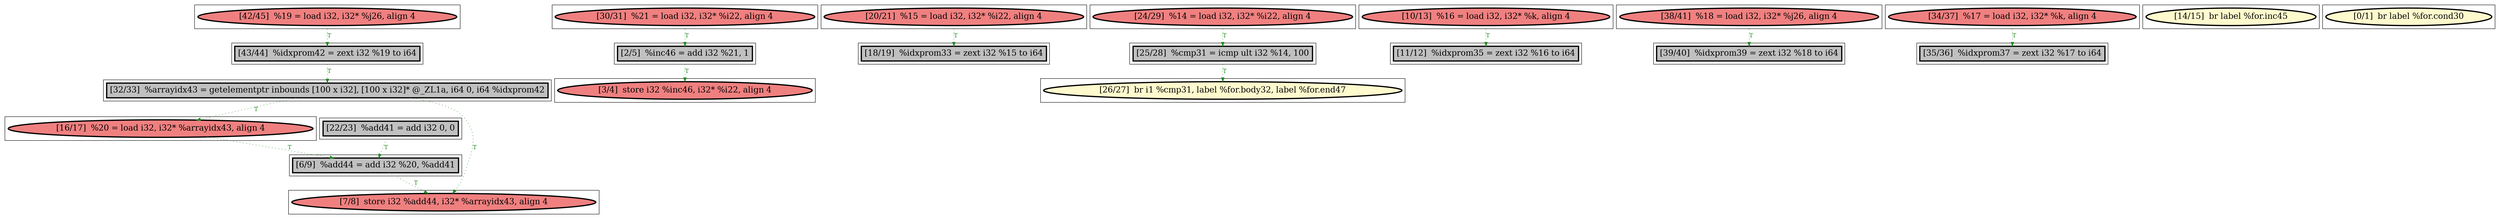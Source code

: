 
digraph G {



node1328->node1309 [style=dotted,color=forestgreen,label="T",fontcolor=forestgreen ]
node1308->node1315 [style=dotted,color=forestgreen,label="T",fontcolor=forestgreen ]
node1324->node1327 [style=dotted,color=forestgreen,label="T",fontcolor=forestgreen ]
node1323->node1325 [style=dotted,color=forestgreen,label="T",fontcolor=forestgreen ]
node1309->node1316 [style=dotted,color=forestgreen,label="T",fontcolor=forestgreen ]
node1321->node1308 [style=dotted,color=forestgreen,label="T",fontcolor=forestgreen ]
node1322->node1309 [style=dotted,color=forestgreen,label="T",fontcolor=forestgreen ]
node1325->node1326 [style=dotted,color=forestgreen,label="T",fontcolor=forestgreen ]
node1318->node1320 [style=dotted,color=forestgreen,label="T",fontcolor=forestgreen ]
node1314->node1318 [style=dotted,color=forestgreen,label="T",fontcolor=forestgreen ]
node1320->node1328 [style=dotted,color=forestgreen,label="T",fontcolor=forestgreen ]
node1310->node1319 [style=dotted,color=forestgreen,label="T",fontcolor=forestgreen ]
node1320->node1316 [style=dotted,color=forestgreen,label="T",fontcolor=forestgreen ]
node1312->node1317 [style=dotted,color=forestgreen,label="T",fontcolor=forestgreen ]
node1313->node1311 [style=dotted,color=forestgreen,label="T",fontcolor=forestgreen ]


subgraph cluster22 {


node1329 [penwidth=3.0,fontsize=20,fillcolor=lemonchiffon,label="[14/15]  br label %for.inc45",shape=ellipse,style=filled ]



}

subgraph cluster20 {


node1327 [penwidth=3.0,fontsize=20,fillcolor=grey,label="[18/19]  %idxprom33 = zext i32 %15 to i64",shape=rectangle,style=filled ]



}

subgraph cluster18 {


node1325 [penwidth=3.0,fontsize=20,fillcolor=grey,label="[25/28]  %cmp31 = icmp ult i32 %14, 100",shape=rectangle,style=filled ]



}

subgraph cluster16 {


node1323 [penwidth=3.0,fontsize=20,fillcolor=lightcoral,label="[24/29]  %14 = load i32, i32* %i22, align 4",shape=ellipse,style=filled ]



}

subgraph cluster17 {


node1324 [penwidth=3.0,fontsize=20,fillcolor=lightcoral,label="[20/21]  %15 = load i32, i32* %i22, align 4",shape=ellipse,style=filled ]



}

subgraph cluster4 {


node1311 [penwidth=3.0,fontsize=20,fillcolor=grey,label="[35/36]  %idxprom37 = zext i32 %17 to i64",shape=rectangle,style=filled ]



}

subgraph cluster3 {


node1310 [penwidth=3.0,fontsize=20,fillcolor=lightcoral,label="[10/13]  %16 = load i32, i32* %k, align 4",shape=ellipse,style=filled ]



}

subgraph cluster2 {


node1309 [penwidth=3.0,fontsize=20,fillcolor=grey,label="[6/9]  %add44 = add i32 %20, %add41",shape=rectangle,style=filled ]



}

subgraph cluster1 {


node1308 [penwidth=3.0,fontsize=20,fillcolor=grey,label="[2/5]  %inc46 = add i32 %21, 1",shape=rectangle,style=filled ]



}

subgraph cluster12 {


node1319 [penwidth=3.0,fontsize=20,fillcolor=grey,label="[11/12]  %idxprom35 = zext i32 %16 to i64",shape=rectangle,style=filled ]



}

subgraph cluster5 {


node1312 [penwidth=3.0,fontsize=20,fillcolor=lightcoral,label="[38/41]  %18 = load i32, i32* %j26, align 4",shape=ellipse,style=filled ]



}

subgraph cluster0 {


node1307 [penwidth=3.0,fontsize=20,fillcolor=lemonchiffon,label="[0/1]  br label %for.cond30",shape=ellipse,style=filled ]



}

subgraph cluster6 {


node1313 [penwidth=3.0,fontsize=20,fillcolor=lightcoral,label="[34/37]  %17 = load i32, i32* %k, align 4",shape=ellipse,style=filled ]



}

subgraph cluster14 {


node1321 [penwidth=3.0,fontsize=20,fillcolor=lightcoral,label="[30/31]  %21 = load i32, i32* %i22, align 4",shape=ellipse,style=filled ]



}

subgraph cluster7 {


node1314 [penwidth=3.0,fontsize=20,fillcolor=lightcoral,label="[42/45]  %19 = load i32, i32* %j26, align 4",shape=ellipse,style=filled ]



}

subgraph cluster8 {


node1315 [penwidth=3.0,fontsize=20,fillcolor=lightcoral,label="[3/4]  store i32 %inc46, i32* %i22, align 4",shape=ellipse,style=filled ]



}

subgraph cluster21 {


node1328 [penwidth=3.0,fontsize=20,fillcolor=lightcoral,label="[16/17]  %20 = load i32, i32* %arrayidx43, align 4",shape=ellipse,style=filled ]



}

subgraph cluster9 {


node1316 [penwidth=3.0,fontsize=20,fillcolor=lightcoral,label="[7/8]  store i32 %add44, i32* %arrayidx43, align 4",shape=ellipse,style=filled ]



}

subgraph cluster19 {


node1326 [penwidth=3.0,fontsize=20,fillcolor=lemonchiffon,label="[26/27]  br i1 %cmp31, label %for.body32, label %for.end47",shape=ellipse,style=filled ]



}

subgraph cluster10 {


node1317 [penwidth=3.0,fontsize=20,fillcolor=grey,label="[39/40]  %idxprom39 = zext i32 %18 to i64",shape=rectangle,style=filled ]



}

subgraph cluster11 {


node1318 [penwidth=3.0,fontsize=20,fillcolor=grey,label="[43/44]  %idxprom42 = zext i32 %19 to i64",shape=rectangle,style=filled ]



}

subgraph cluster13 {


node1320 [penwidth=3.0,fontsize=20,fillcolor=grey,label="[32/33]  %arrayidx43 = getelementptr inbounds [100 x i32], [100 x i32]* @_ZL1a, i64 0, i64 %idxprom42",shape=rectangle,style=filled ]



}

subgraph cluster15 {


node1322 [penwidth=3.0,fontsize=20,fillcolor=grey,label="[22/23]  %add41 = add i32 0, 0",shape=rectangle,style=filled ]



}

}
